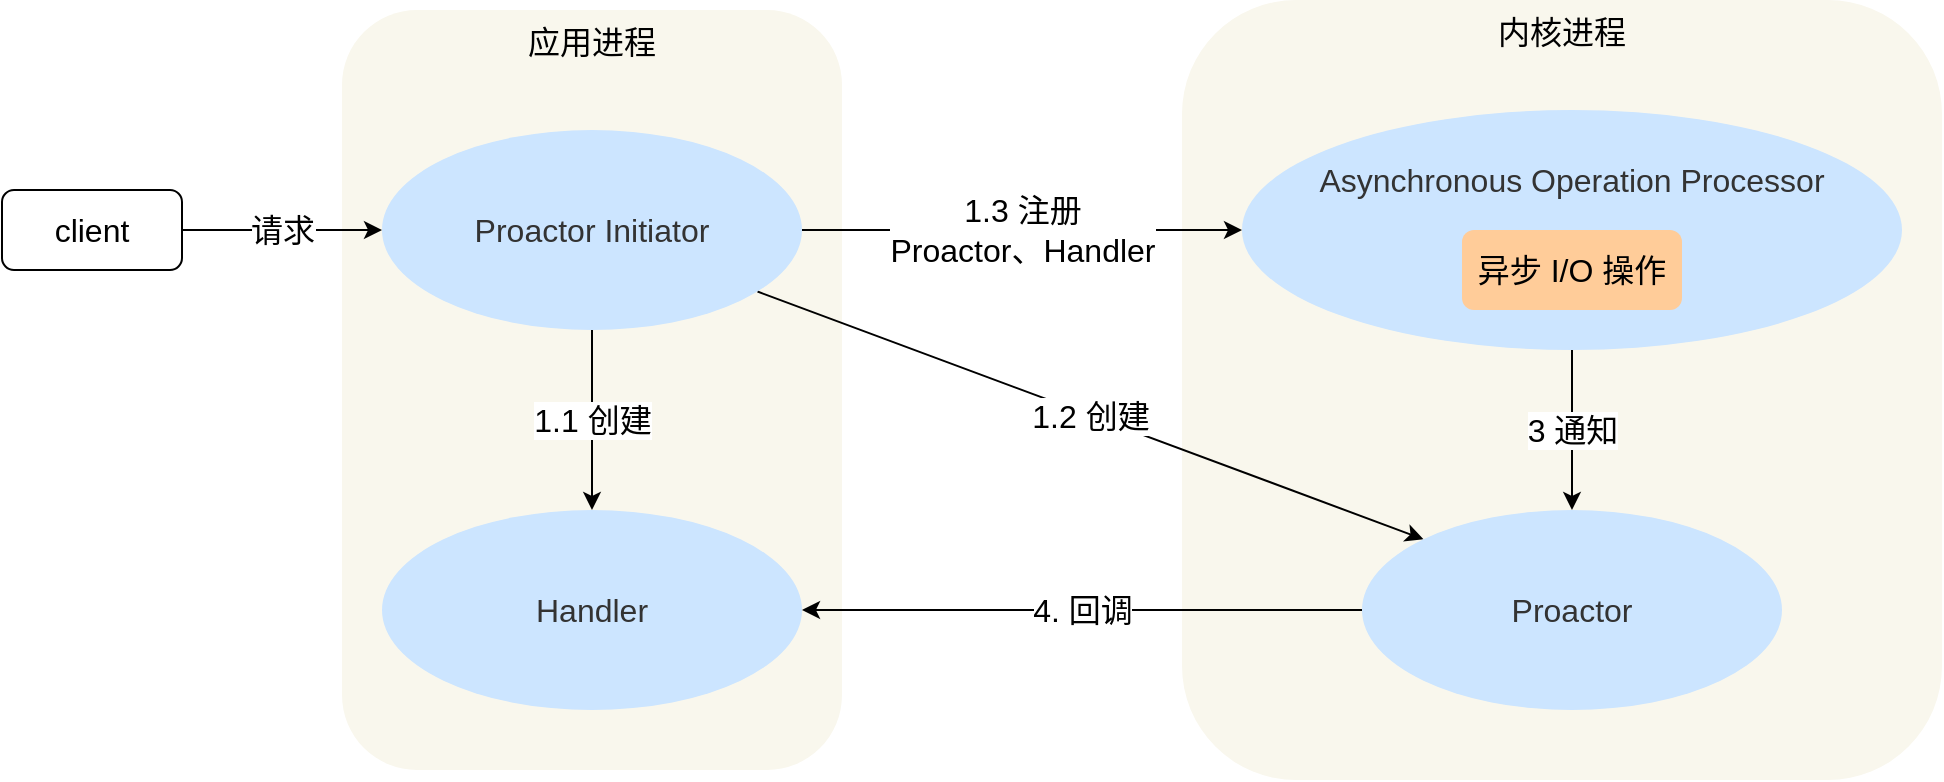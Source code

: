 <mxfile version="14.6.5" type="github">
  <diagram id="9x6UDvH0Cp7vfsusiMpG" name="第 1 页">
    <mxGraphModel dx="1379" dy="546" grid="1" gridSize="10" guides="1" tooltips="1" connect="1" arrows="1" fold="1" page="1" pageScale="1" pageWidth="827" pageHeight="1169" math="0" shadow="0">
      <root>
        <mxCell id="0" />
        <mxCell id="1" parent="0" />
        <mxCell id="qCoTKjnpwcHFoO7noeCt-14" value="内核进程" style="rounded=1;whiteSpace=wrap;html=1;labelBackgroundColor=none;fontSize=16;verticalAlign=top;fillColor=#f9f7ed;strokeColor=none;" vertex="1" parent="1">
          <mxGeometry x="480" y="65" width="380" height="390" as="geometry" />
        </mxCell>
        <mxCell id="qCoTKjnpwcHFoO7noeCt-13" value="应用进程" style="rounded=1;whiteSpace=wrap;html=1;labelBackgroundColor=none;fontSize=16;verticalAlign=top;fillColor=#f9f7ed;strokeColor=none;" vertex="1" parent="1">
          <mxGeometry x="60" y="70" width="250" height="380" as="geometry" />
        </mxCell>
        <mxCell id="qCoTKjnpwcHFoO7noeCt-5" value="1.1 创建" style="edgeStyle=orthogonalEdgeStyle;rounded=0;orthogonalLoop=1;jettySize=auto;html=1;fontSize=16;" edge="1" parent="1" source="qCoTKjnpwcHFoO7noeCt-1" target="qCoTKjnpwcHFoO7noeCt-4">
          <mxGeometry relative="1" as="geometry" />
        </mxCell>
        <mxCell id="qCoTKjnpwcHFoO7noeCt-11" value="1.3 注册&lt;br&gt;Proactor、Handler" style="edgeStyle=orthogonalEdgeStyle;rounded=0;orthogonalLoop=1;jettySize=auto;html=1;entryX=0;entryY=0.5;entryDx=0;entryDy=0;fontSize=16;" edge="1" parent="1" source="qCoTKjnpwcHFoO7noeCt-1" target="qCoTKjnpwcHFoO7noeCt-6">
          <mxGeometry relative="1" as="geometry" />
        </mxCell>
        <mxCell id="qCoTKjnpwcHFoO7noeCt-12" value="1.2 创建" style="rounded=0;orthogonalLoop=1;jettySize=auto;html=1;entryX=0;entryY=0;entryDx=0;entryDy=0;fontSize=16;" edge="1" parent="1" source="qCoTKjnpwcHFoO7noeCt-1" target="qCoTKjnpwcHFoO7noeCt-8">
          <mxGeometry relative="1" as="geometry" />
        </mxCell>
        <mxCell id="qCoTKjnpwcHFoO7noeCt-1" value="&lt;span style=&quot;font-size: 16px; color: rgb(51, 51, 51); font-family: &amp;quot;pingfang sc&amp;quot;, &amp;quot;lantinghei sc&amp;quot;, &amp;quot;microsoft yahei&amp;quot;, &amp;quot;hiragino sans gb&amp;quot;, &amp;quot;microsoft sans serif&amp;quot;, &amp;quot;wenquanyi micro hei&amp;quot;, helvetica, sans-serif;&quot;&gt;Proactor Initiator&lt;/span&gt;" style="ellipse;whiteSpace=wrap;html=1;fillColor=#cce5ff;strokeColor=none;labelBackgroundColor=none;" vertex="1" parent="1">
          <mxGeometry x="80" y="130" width="210" height="100" as="geometry" />
        </mxCell>
        <mxCell id="qCoTKjnpwcHFoO7noeCt-4" value="&lt;span style=&quot;font-size: 16px; color: rgb(51, 51, 51); font-family: &amp;quot;pingfang sc&amp;quot;, &amp;quot;lantinghei sc&amp;quot;, &amp;quot;microsoft yahei&amp;quot;, &amp;quot;hiragino sans gb&amp;quot;, &amp;quot;microsoft sans serif&amp;quot;, &amp;quot;wenquanyi micro hei&amp;quot;, helvetica, sans-serif;&quot;&gt;Handler&lt;/span&gt;" style="ellipse;whiteSpace=wrap;html=1;fillColor=#cce5ff;strokeColor=none;labelBackgroundColor=none;" vertex="1" parent="1">
          <mxGeometry x="80" y="320" width="210" height="100" as="geometry" />
        </mxCell>
        <mxCell id="qCoTKjnpwcHFoO7noeCt-9" value="3 通知" style="edgeStyle=orthogonalEdgeStyle;rounded=0;orthogonalLoop=1;jettySize=auto;html=1;fontSize=16;" edge="1" parent="1" source="qCoTKjnpwcHFoO7noeCt-6" target="qCoTKjnpwcHFoO7noeCt-8">
          <mxGeometry relative="1" as="geometry" />
        </mxCell>
        <mxCell id="qCoTKjnpwcHFoO7noeCt-6" value="&lt;span style=&quot;font-size: 16px ; color: rgb(51 , 51 , 51) ; font-family: &amp;#34;pingfang sc&amp;#34; , &amp;#34;lantinghei sc&amp;#34; , &amp;#34;microsoft yahei&amp;#34; , &amp;#34;hiragino sans gb&amp;#34; , &amp;#34;microsoft sans serif&amp;#34; , &amp;#34;wenquanyi micro hei&amp;#34; , &amp;#34;helvetica&amp;#34; , sans-serif&quot;&gt;&lt;br&gt;Asynchronous Operation Processor&lt;/span&gt;" style="ellipse;whiteSpace=wrap;html=1;fillColor=#cce5ff;strokeColor=none;labelBackgroundColor=none;verticalAlign=top;" vertex="1" parent="1">
          <mxGeometry x="510" y="120" width="330" height="120" as="geometry" />
        </mxCell>
        <mxCell id="qCoTKjnpwcHFoO7noeCt-7" value="异步 I/O 操作" style="rounded=1;whiteSpace=wrap;html=1;labelBackgroundColor=none;fontSize=16;fillColor=#ffcc99;strokeColor=none;" vertex="1" parent="1">
          <mxGeometry x="620" y="180" width="110" height="40" as="geometry" />
        </mxCell>
        <mxCell id="qCoTKjnpwcHFoO7noeCt-10" value="4. 回调" style="edgeStyle=orthogonalEdgeStyle;rounded=0;orthogonalLoop=1;jettySize=auto;html=1;entryX=1;entryY=0.5;entryDx=0;entryDy=0;fontSize=16;" edge="1" parent="1" source="qCoTKjnpwcHFoO7noeCt-8" target="qCoTKjnpwcHFoO7noeCt-4">
          <mxGeometry relative="1" as="geometry" />
        </mxCell>
        <mxCell id="qCoTKjnpwcHFoO7noeCt-8" value="&lt;span style=&quot;font-size: 16px; color: rgb(51, 51, 51); font-family: &amp;quot;pingfang sc&amp;quot;, &amp;quot;lantinghei sc&amp;quot;, &amp;quot;microsoft yahei&amp;quot;, &amp;quot;hiragino sans gb&amp;quot;, &amp;quot;microsoft sans serif&amp;quot;, &amp;quot;wenquanyi micro hei&amp;quot;, helvetica, sans-serif;&quot;&gt;Proactor&lt;/span&gt;" style="ellipse;whiteSpace=wrap;html=1;fillColor=#cce5ff;strokeColor=none;labelBackgroundColor=none;" vertex="1" parent="1">
          <mxGeometry x="570" y="320" width="210" height="100" as="geometry" />
        </mxCell>
        <mxCell id="qCoTKjnpwcHFoO7noeCt-16" value="请求" style="edgeStyle=none;rounded=0;orthogonalLoop=1;jettySize=auto;html=1;fontSize=16;" edge="1" parent="1" source="qCoTKjnpwcHFoO7noeCt-15" target="qCoTKjnpwcHFoO7noeCt-1">
          <mxGeometry relative="1" as="geometry" />
        </mxCell>
        <mxCell id="qCoTKjnpwcHFoO7noeCt-15" value="client" style="rounded=1;whiteSpace=wrap;html=1;labelBackgroundColor=none;fontSize=16;" vertex="1" parent="1">
          <mxGeometry x="-110" y="160" width="90" height="40" as="geometry" />
        </mxCell>
      </root>
    </mxGraphModel>
  </diagram>
</mxfile>
